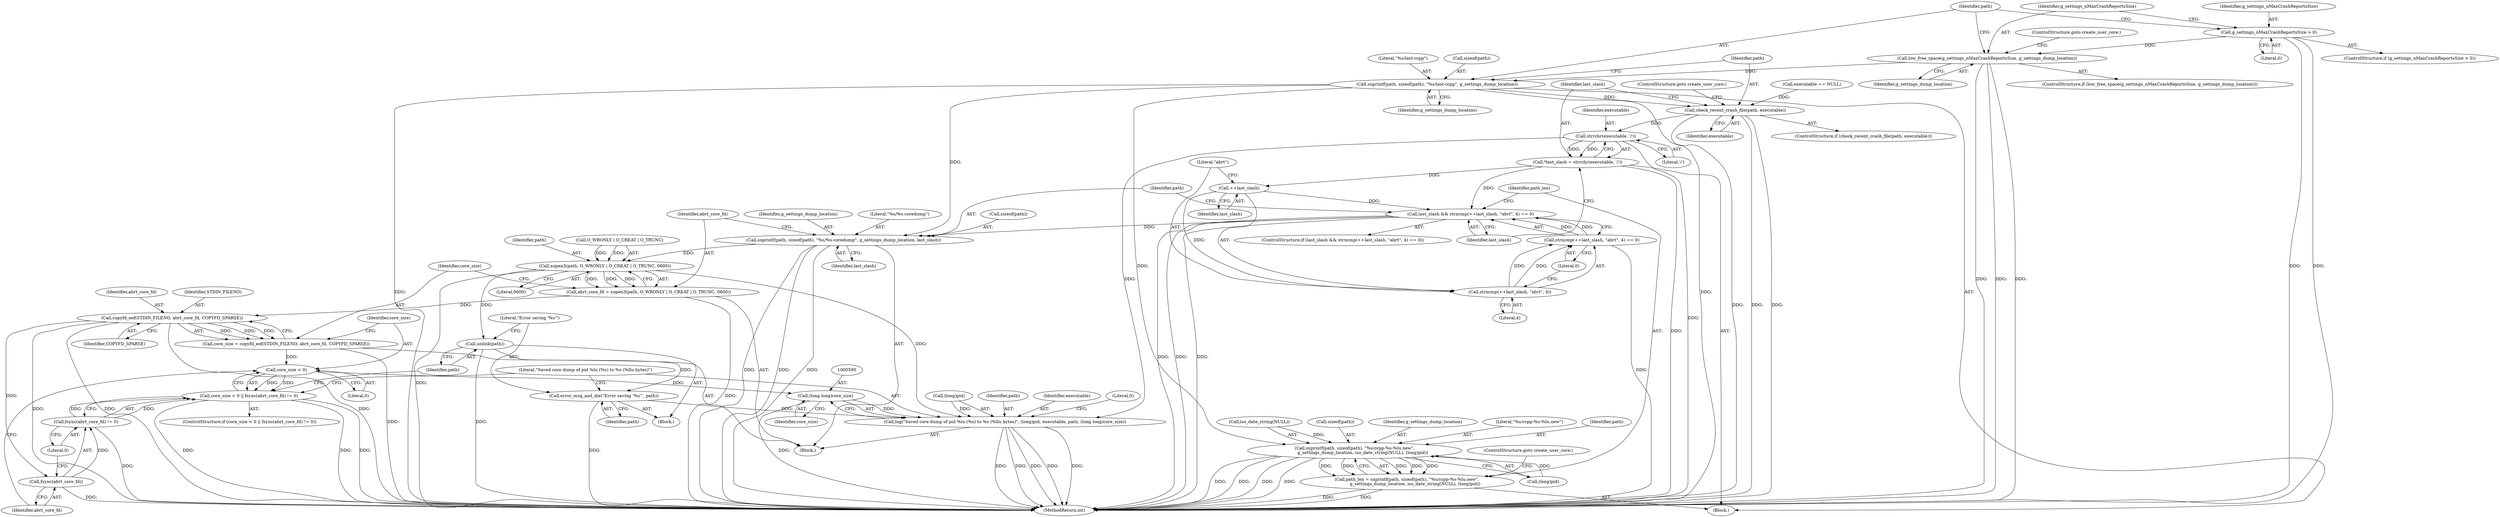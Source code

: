 digraph "0_abrt_80408e9e24a1c10f85fd969e1853e0f192157f92_0@API" {
"1000514" [label="(Call,low_free_space(g_settings_nMaxCrashReportsSize, g_settings_dump_location))"];
"1000509" [label="(Call,g_settings_nMaxCrashReportsSize > 0)"];
"1000518" [label="(Call,snprintf(path, sizeof(path), \"%s/last-ccpp\", g_settings_dump_location))"];
"1000525" [label="(Call,check_recent_crash_file(path, executable))"];
"1000533" [label="(Call,strrchr(executable, '/'))"];
"1000531" [label="(Call,*last_slash = strrchr(executable, '/'))"];
"1000537" [label="(Call,last_slash && strncmp(++last_slash, \"abrt\", 4) == 0)"];
"1000547" [label="(Call,snprintf(path, sizeof(path), \"%s/%s-coredump\", g_settings_dump_location, last_slash))"];
"1000557" [label="(Call,xopen3(path, O_WRONLY | O_CREAT | O_TRUNC, 0600))"];
"1000555" [label="(Call,abrt_core_fd = xopen3(path, O_WRONLY | O_CREAT | O_TRUNC, 0600))"];
"1000568" [label="(Call,copyfd_eof(STDIN_FILENO, abrt_core_fd, COPYFD_SPARSE))"];
"1000566" [label="(Call,core_size = copyfd_eof(STDIN_FILENO, abrt_core_fd, COPYFD_SPARSE))"];
"1000574" [label="(Call,core_size < 0)"];
"1000573" [label="(Call,core_size < 0 || fsync(abrt_core_fd) != 0)"];
"1000594" [label="(Call,(long long)core_size)"];
"1000587" [label="(Call,log(\"Saved core dump of pid %lu (%s) to %s (%llu bytes)\", (long)pid, executable, path, (long long)core_size))"];
"1000578" [label="(Call,fsync(abrt_core_fd))"];
"1000577" [label="(Call,fsync(abrt_core_fd) != 0)"];
"1000582" [label="(Call,unlink(path))"];
"1000584" [label="(Call,error_msg_and_die(\"Error saving '%s'\", path))"];
"1000541" [label="(Call,++last_slash)"];
"1000540" [label="(Call,strncmp(++last_slash, \"abrt\", 4))"];
"1000539" [label="(Call,strncmp(++last_slash, \"abrt\", 4) == 0)"];
"1000602" [label="(Call,snprintf(path, sizeof(path), \"%s/ccpp-%s-%lu.new\",\n            g_settings_dump_location, iso_date_string(NULL), (long)pid))"];
"1000600" [label="(Call,path_len = snprintf(path, sizeof(path), \"%s/ccpp-%s-%lu.new\",\n            g_settings_dump_location, iso_date_string(NULL), (long)pid))"];
"1000538" [label="(Identifier,last_slash)"];
"1000549" [label="(Call,sizeof(path))"];
"1000574" [label="(Call,core_size < 0)"];
"1000572" [label="(ControlStructure,if (core_size < 0 || fsync(abrt_core_fd) != 0))"];
"1000544" [label="(Literal,4)"];
"1000532" [label="(Identifier,last_slash)"];
"1000519" [label="(Identifier,path)"];
"1000535" [label="(Literal,'/')"];
"1000537" [label="(Call,last_slash && strncmp(++last_slash, \"abrt\", 4) == 0)"];
"1000520" [label="(Call,sizeof(path))"];
"1000585" [label="(Literal,\"Error saving '%s'\")"];
"1000564" [label="(Literal,0600)"];
"1000529" [label="(ControlStructure,goto create_user_core;)"];
"1000587" [label="(Call,log(\"Saved core dump of pid %lu (%s) to %s (%llu bytes)\", (long)pid, executable, path, (long long)core_size))"];
"1000569" [label="(Identifier,STDIN_FILENO)"];
"1000513" [label="(ControlStructure,if (low_free_space(g_settings_nMaxCrashReportsSize, g_settings_dump_location)))"];
"1000539" [label="(Call,strncmp(++last_slash, \"abrt\", 4) == 0)"];
"1000516" [label="(Identifier,g_settings_dump_location)"];
"1000592" [label="(Identifier,executable)"];
"1000606" [label="(Literal,\"%s/ccpp-%s-%lu.new\")"];
"1000514" [label="(Call,low_free_space(g_settings_nMaxCrashReportsSize, g_settings_dump_location))"];
"1000568" [label="(Call,copyfd_eof(STDIN_FILENO, abrt_core_fd, COPYFD_SPARSE))"];
"1000559" [label="(Call,O_WRONLY | O_CREAT | O_TRUNC)"];
"1000573" [label="(Call,core_size < 0 || fsync(abrt_core_fd) != 0)"];
"1000576" [label="(Literal,0)"];
"1000547" [label="(Call,snprintf(path, sizeof(path), \"%s/%s-coredump\", g_settings_dump_location, last_slash))"];
"1000582" [label="(Call,unlink(path))"];
"1000534" [label="(Identifier,executable)"];
"1000603" [label="(Identifier,path)"];
"1000579" [label="(Identifier,abrt_core_fd)"];
"1000526" [label="(Identifier,path)"];
"1000566" [label="(Call,core_size = copyfd_eof(STDIN_FILENO, abrt_core_fd, COPYFD_SPARSE))"];
"1000508" [label="(ControlStructure,if (g_settings_nMaxCrashReportsSize > 0))"];
"1000555" [label="(Call,abrt_core_fd = xopen3(path, O_WRONLY | O_CREAT | O_TRUNC, 0600))"];
"1000570" [label="(Identifier,abrt_core_fd)"];
"1000608" [label="(Call,iso_date_string(NULL))"];
"1000545" [label="(Literal,0)"];
"1000580" [label="(Literal,0)"];
"1000533" [label="(Call,strrchr(executable, '/'))"];
"1000523" [label="(Identifier,g_settings_dump_location)"];
"1000548" [label="(Identifier,path)"];
"1000543" [label="(Literal,\"abrt\")"];
"1000515" [label="(Identifier,g_settings_nMaxCrashReportsSize)"];
"1000546" [label="(Block,)"];
"1000583" [label="(Identifier,path)"];
"1000578" [label="(Call,fsync(abrt_core_fd))"];
"1000452" [label="(Call,executable == NULL)"];
"1000571" [label="(Identifier,COPYFD_SPARSE)"];
"1000614" [label="(ControlStructure,goto create_user_core;)"];
"1000510" [label="(Identifier,g_settings_nMaxCrashReportsSize)"];
"1000584" [label="(Call,error_msg_and_die(\"Error saving '%s'\", path))"];
"1000588" [label="(Literal,\"Saved core dump of pid %lu (%s) to %s (%llu bytes)\")"];
"1000144" [label="(Block,)"];
"1000604" [label="(Call,sizeof(path))"];
"1000540" [label="(Call,strncmp(++last_slash, \"abrt\", 4))"];
"1000552" [label="(Identifier,g_settings_dump_location)"];
"1000598" [label="(Literal,0)"];
"1000556" [label="(Identifier,abrt_core_fd)"];
"1000522" [label="(Literal,\"%s/last-ccpp\")"];
"1000581" [label="(Block,)"];
"1000596" [label="(Identifier,core_size)"];
"1000586" [label="(Identifier,path)"];
"1000511" [label="(Literal,0)"];
"1000577" [label="(Call,fsync(abrt_core_fd) != 0)"];
"1000607" [label="(Identifier,g_settings_dump_location)"];
"1000602" [label="(Call,snprintf(path, sizeof(path), \"%s/ccpp-%s-%lu.new\",\n            g_settings_dump_location, iso_date_string(NULL), (long)pid))"];
"1000541" [label="(Call,++last_slash)"];
"1000525" [label="(Call,check_recent_crash_file(path, executable))"];
"1000551" [label="(Literal,\"%s/%s-coredump\")"];
"1000509" [label="(Call,g_settings_nMaxCrashReportsSize > 0)"];
"1000518" [label="(Call,snprintf(path, sizeof(path), \"%s/last-ccpp\", g_settings_dump_location))"];
"1000531" [label="(Call,*last_slash = strrchr(executable, '/'))"];
"1000601" [label="(Identifier,path_len)"];
"1000575" [label="(Identifier,core_size)"];
"1000524" [label="(ControlStructure,if (check_recent_crash_file(path, executable)))"];
"1000589" [label="(Call,(long)pid)"];
"1000553" [label="(Identifier,last_slash)"];
"1001168" [label="(MethodReturn,int)"];
"1000536" [label="(ControlStructure,if (last_slash && strncmp(++last_slash, \"abrt\", 4) == 0))"];
"1000557" [label="(Call,xopen3(path, O_WRONLY | O_CREAT | O_TRUNC, 0600))"];
"1000558" [label="(Identifier,path)"];
"1000600" [label="(Call,path_len = snprintf(path, sizeof(path), \"%s/ccpp-%s-%lu.new\",\n            g_settings_dump_location, iso_date_string(NULL), (long)pid))"];
"1000594" [label="(Call,(long long)core_size)"];
"1000517" [label="(ControlStructure,goto create_user_core;)"];
"1000610" [label="(Call,(long)pid)"];
"1000527" [label="(Identifier,executable)"];
"1000593" [label="(Identifier,path)"];
"1000542" [label="(Identifier,last_slash)"];
"1000567" [label="(Identifier,core_size)"];
"1000514" -> "1000513"  [label="AST: "];
"1000514" -> "1000516"  [label="CFG: "];
"1000515" -> "1000514"  [label="AST: "];
"1000516" -> "1000514"  [label="AST: "];
"1000517" -> "1000514"  [label="CFG: "];
"1000519" -> "1000514"  [label="CFG: "];
"1000514" -> "1001168"  [label="DDG: "];
"1000514" -> "1001168"  [label="DDG: "];
"1000514" -> "1001168"  [label="DDG: "];
"1000509" -> "1000514"  [label="DDG: "];
"1000514" -> "1000518"  [label="DDG: "];
"1000509" -> "1000508"  [label="AST: "];
"1000509" -> "1000511"  [label="CFG: "];
"1000510" -> "1000509"  [label="AST: "];
"1000511" -> "1000509"  [label="AST: "];
"1000515" -> "1000509"  [label="CFG: "];
"1000519" -> "1000509"  [label="CFG: "];
"1000509" -> "1001168"  [label="DDG: "];
"1000509" -> "1001168"  [label="DDG: "];
"1000518" -> "1000144"  [label="AST: "];
"1000518" -> "1000523"  [label="CFG: "];
"1000519" -> "1000518"  [label="AST: "];
"1000520" -> "1000518"  [label="AST: "];
"1000522" -> "1000518"  [label="AST: "];
"1000523" -> "1000518"  [label="AST: "];
"1000526" -> "1000518"  [label="CFG: "];
"1000518" -> "1001168"  [label="DDG: "];
"1000518" -> "1001168"  [label="DDG: "];
"1000518" -> "1000525"  [label="DDG: "];
"1000518" -> "1000547"  [label="DDG: "];
"1000518" -> "1000602"  [label="DDG: "];
"1000525" -> "1000524"  [label="AST: "];
"1000525" -> "1000527"  [label="CFG: "];
"1000526" -> "1000525"  [label="AST: "];
"1000527" -> "1000525"  [label="AST: "];
"1000529" -> "1000525"  [label="CFG: "];
"1000532" -> "1000525"  [label="CFG: "];
"1000525" -> "1001168"  [label="DDG: "];
"1000525" -> "1001168"  [label="DDG: "];
"1000525" -> "1001168"  [label="DDG: "];
"1000452" -> "1000525"  [label="DDG: "];
"1000525" -> "1000533"  [label="DDG: "];
"1000533" -> "1000531"  [label="AST: "];
"1000533" -> "1000535"  [label="CFG: "];
"1000534" -> "1000533"  [label="AST: "];
"1000535" -> "1000533"  [label="AST: "];
"1000531" -> "1000533"  [label="CFG: "];
"1000533" -> "1001168"  [label="DDG: "];
"1000533" -> "1000531"  [label="DDG: "];
"1000533" -> "1000531"  [label="DDG: "];
"1000533" -> "1000587"  [label="DDG: "];
"1000531" -> "1000144"  [label="AST: "];
"1000532" -> "1000531"  [label="AST: "];
"1000538" -> "1000531"  [label="CFG: "];
"1000531" -> "1001168"  [label="DDG: "];
"1000531" -> "1000537"  [label="DDG: "];
"1000531" -> "1000541"  [label="DDG: "];
"1000537" -> "1000536"  [label="AST: "];
"1000537" -> "1000538"  [label="CFG: "];
"1000537" -> "1000539"  [label="CFG: "];
"1000538" -> "1000537"  [label="AST: "];
"1000539" -> "1000537"  [label="AST: "];
"1000548" -> "1000537"  [label="CFG: "];
"1000601" -> "1000537"  [label="CFG: "];
"1000537" -> "1001168"  [label="DDG: "];
"1000537" -> "1001168"  [label="DDG: "];
"1000537" -> "1001168"  [label="DDG: "];
"1000541" -> "1000537"  [label="DDG: "];
"1000539" -> "1000537"  [label="DDG: "];
"1000539" -> "1000537"  [label="DDG: "];
"1000537" -> "1000547"  [label="DDG: "];
"1000547" -> "1000546"  [label="AST: "];
"1000547" -> "1000553"  [label="CFG: "];
"1000548" -> "1000547"  [label="AST: "];
"1000549" -> "1000547"  [label="AST: "];
"1000551" -> "1000547"  [label="AST: "];
"1000552" -> "1000547"  [label="AST: "];
"1000553" -> "1000547"  [label="AST: "];
"1000556" -> "1000547"  [label="CFG: "];
"1000547" -> "1001168"  [label="DDG: "];
"1000547" -> "1001168"  [label="DDG: "];
"1000547" -> "1001168"  [label="DDG: "];
"1000547" -> "1000557"  [label="DDG: "];
"1000557" -> "1000555"  [label="AST: "];
"1000557" -> "1000564"  [label="CFG: "];
"1000558" -> "1000557"  [label="AST: "];
"1000559" -> "1000557"  [label="AST: "];
"1000564" -> "1000557"  [label="AST: "];
"1000555" -> "1000557"  [label="CFG: "];
"1000557" -> "1001168"  [label="DDG: "];
"1000557" -> "1000555"  [label="DDG: "];
"1000557" -> "1000555"  [label="DDG: "];
"1000557" -> "1000555"  [label="DDG: "];
"1000559" -> "1000557"  [label="DDG: "];
"1000559" -> "1000557"  [label="DDG: "];
"1000557" -> "1000582"  [label="DDG: "];
"1000557" -> "1000587"  [label="DDG: "];
"1000555" -> "1000546"  [label="AST: "];
"1000556" -> "1000555"  [label="AST: "];
"1000567" -> "1000555"  [label="CFG: "];
"1000555" -> "1001168"  [label="DDG: "];
"1000555" -> "1000568"  [label="DDG: "];
"1000568" -> "1000566"  [label="AST: "];
"1000568" -> "1000571"  [label="CFG: "];
"1000569" -> "1000568"  [label="AST: "];
"1000570" -> "1000568"  [label="AST: "];
"1000571" -> "1000568"  [label="AST: "];
"1000566" -> "1000568"  [label="CFG: "];
"1000568" -> "1001168"  [label="DDG: "];
"1000568" -> "1001168"  [label="DDG: "];
"1000568" -> "1001168"  [label="DDG: "];
"1000568" -> "1000566"  [label="DDG: "];
"1000568" -> "1000566"  [label="DDG: "];
"1000568" -> "1000566"  [label="DDG: "];
"1000568" -> "1000578"  [label="DDG: "];
"1000566" -> "1000546"  [label="AST: "];
"1000567" -> "1000566"  [label="AST: "];
"1000575" -> "1000566"  [label="CFG: "];
"1000566" -> "1001168"  [label="DDG: "];
"1000566" -> "1000574"  [label="DDG: "];
"1000574" -> "1000573"  [label="AST: "];
"1000574" -> "1000576"  [label="CFG: "];
"1000575" -> "1000574"  [label="AST: "];
"1000576" -> "1000574"  [label="AST: "];
"1000579" -> "1000574"  [label="CFG: "];
"1000573" -> "1000574"  [label="CFG: "];
"1000574" -> "1000573"  [label="DDG: "];
"1000574" -> "1000573"  [label="DDG: "];
"1000574" -> "1000594"  [label="DDG: "];
"1000573" -> "1000572"  [label="AST: "];
"1000573" -> "1000577"  [label="CFG: "];
"1000577" -> "1000573"  [label="AST: "];
"1000583" -> "1000573"  [label="CFG: "];
"1000588" -> "1000573"  [label="CFG: "];
"1000573" -> "1001168"  [label="DDG: "];
"1000573" -> "1001168"  [label="DDG: "];
"1000573" -> "1001168"  [label="DDG: "];
"1000577" -> "1000573"  [label="DDG: "];
"1000577" -> "1000573"  [label="DDG: "];
"1000594" -> "1000587"  [label="AST: "];
"1000594" -> "1000596"  [label="CFG: "];
"1000595" -> "1000594"  [label="AST: "];
"1000596" -> "1000594"  [label="AST: "];
"1000587" -> "1000594"  [label="CFG: "];
"1000594" -> "1001168"  [label="DDG: "];
"1000594" -> "1000587"  [label="DDG: "];
"1000587" -> "1000546"  [label="AST: "];
"1000588" -> "1000587"  [label="AST: "];
"1000589" -> "1000587"  [label="AST: "];
"1000592" -> "1000587"  [label="AST: "];
"1000593" -> "1000587"  [label="AST: "];
"1000598" -> "1000587"  [label="CFG: "];
"1000587" -> "1001168"  [label="DDG: "];
"1000587" -> "1001168"  [label="DDG: "];
"1000587" -> "1001168"  [label="DDG: "];
"1000587" -> "1001168"  [label="DDG: "];
"1000587" -> "1001168"  [label="DDG: "];
"1000589" -> "1000587"  [label="DDG: "];
"1000584" -> "1000587"  [label="DDG: "];
"1000578" -> "1000577"  [label="AST: "];
"1000578" -> "1000579"  [label="CFG: "];
"1000579" -> "1000578"  [label="AST: "];
"1000580" -> "1000578"  [label="CFG: "];
"1000578" -> "1001168"  [label="DDG: "];
"1000578" -> "1000577"  [label="DDG: "];
"1000577" -> "1000580"  [label="CFG: "];
"1000580" -> "1000577"  [label="AST: "];
"1000577" -> "1001168"  [label="DDG: "];
"1000582" -> "1000581"  [label="AST: "];
"1000582" -> "1000583"  [label="CFG: "];
"1000583" -> "1000582"  [label="AST: "];
"1000585" -> "1000582"  [label="CFG: "];
"1000582" -> "1001168"  [label="DDG: "];
"1000582" -> "1000584"  [label="DDG: "];
"1000584" -> "1000581"  [label="AST: "];
"1000584" -> "1000586"  [label="CFG: "];
"1000585" -> "1000584"  [label="AST: "];
"1000586" -> "1000584"  [label="AST: "];
"1000588" -> "1000584"  [label="CFG: "];
"1000584" -> "1001168"  [label="DDG: "];
"1000541" -> "1000540"  [label="AST: "];
"1000541" -> "1000542"  [label="CFG: "];
"1000542" -> "1000541"  [label="AST: "];
"1000543" -> "1000541"  [label="CFG: "];
"1000541" -> "1000540"  [label="DDG: "];
"1000540" -> "1000539"  [label="AST: "];
"1000540" -> "1000544"  [label="CFG: "];
"1000543" -> "1000540"  [label="AST: "];
"1000544" -> "1000540"  [label="AST: "];
"1000545" -> "1000540"  [label="CFG: "];
"1000540" -> "1000539"  [label="DDG: "];
"1000540" -> "1000539"  [label="DDG: "];
"1000539" -> "1000545"  [label="CFG: "];
"1000545" -> "1000539"  [label="AST: "];
"1000539" -> "1001168"  [label="DDG: "];
"1000602" -> "1000600"  [label="AST: "];
"1000602" -> "1000610"  [label="CFG: "];
"1000603" -> "1000602"  [label="AST: "];
"1000604" -> "1000602"  [label="AST: "];
"1000606" -> "1000602"  [label="AST: "];
"1000607" -> "1000602"  [label="AST: "];
"1000608" -> "1000602"  [label="AST: "];
"1000610" -> "1000602"  [label="AST: "];
"1000600" -> "1000602"  [label="CFG: "];
"1000602" -> "1001168"  [label="DDG: "];
"1000602" -> "1001168"  [label="DDG: "];
"1000602" -> "1001168"  [label="DDG: "];
"1000602" -> "1001168"  [label="DDG: "];
"1000602" -> "1000600"  [label="DDG: "];
"1000602" -> "1000600"  [label="DDG: "];
"1000602" -> "1000600"  [label="DDG: "];
"1000602" -> "1000600"  [label="DDG: "];
"1000602" -> "1000600"  [label="DDG: "];
"1000608" -> "1000602"  [label="DDG: "];
"1000610" -> "1000602"  [label="DDG: "];
"1000600" -> "1000144"  [label="AST: "];
"1000601" -> "1000600"  [label="AST: "];
"1000614" -> "1000600"  [label="CFG: "];
"1000600" -> "1001168"  [label="DDG: "];
"1000600" -> "1001168"  [label="DDG: "];
}
